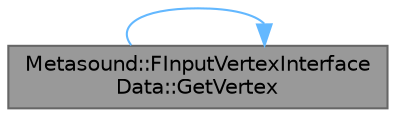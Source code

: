 digraph "Metasound::FInputVertexInterfaceData::GetVertex"
{
 // INTERACTIVE_SVG=YES
 // LATEX_PDF_SIZE
  bgcolor="transparent";
  edge [fontname=Helvetica,fontsize=10,labelfontname=Helvetica,labelfontsize=10];
  node [fontname=Helvetica,fontsize=10,shape=box,height=0.2,width=0.4];
  rankdir="LR";
  Node1 [id="Node000001",label="Metasound::FInputVertexInterface\lData::GetVertex",height=0.2,width=0.4,color="gray40", fillcolor="grey60", style="filled", fontcolor="black",tooltip="Return the vertex associated with the vertex name."];
  Node1 -> Node1 [id="edge1_Node000001_Node000001",color="steelblue1",style="solid",tooltip=" "];
}
